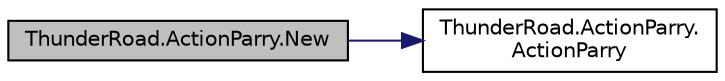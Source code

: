 digraph "ThunderRoad.ActionParry.New"
{
 // LATEX_PDF_SIZE
  edge [fontname="Helvetica",fontsize="10",labelfontname="Helvetica",labelfontsize="10"];
  node [fontname="Helvetica",fontsize="10",shape=record];
  rankdir="LR";
  Node1 [label="ThunderRoad.ActionParry.New",height=0.2,width=0.4,color="black", fillcolor="grey75", style="filled", fontcolor="black",tooltip="News the specified creature target."];
  Node1 -> Node2 [color="midnightblue",fontsize="10",style="solid",fontname="Helvetica"];
  Node2 [label="ThunderRoad.ActionParry.\lActionParry",height=0.2,width=0.4,color="black", fillcolor="white", style="filled",URL="$class_thunder_road_1_1_action_parry.html#ab3eb68928c2a66101c6fe885959b9ffc",tooltip="Initializes a new instance of the ActionParry class."];
}
